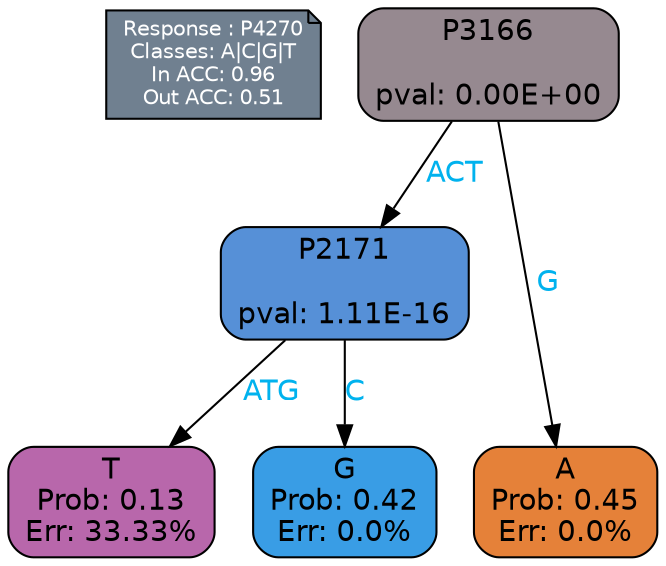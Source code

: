 digraph Tree {
node [shape=box, style="filled, rounded", color="black", fontname=helvetica] ;
graph [ranksep=equally, splines=polylines, bgcolor=transparent, dpi=600] ;
edge [fontname=helvetica] ;
LEGEND [label="Response : P4270
Classes: A|C|G|T
In ACC: 0.96
Out ACC: 0.51
",shape=note,align=left,style=filled,fillcolor="slategray",fontcolor="white",fontsize=10];1 [label="P3166

pval: 0.00E+00", fillcolor="#968990"] ;
2 [label="P2171

pval: 1.11E-16", fillcolor="#5690d7"] ;
3 [label="T
Prob: 0.13
Err: 33.33%", fillcolor="#b867ab"] ;
4 [label="G
Prob: 0.42
Err: 0.0%", fillcolor="#399de5"] ;
5 [label="A
Prob: 0.45
Err: 0.0%", fillcolor="#e58139"] ;
1 -> 2 [label="ACT",fontcolor=deepskyblue2] ;
1 -> 5 [label="G",fontcolor=deepskyblue2] ;
2 -> 3 [label="ATG",fontcolor=deepskyblue2] ;
2 -> 4 [label="C",fontcolor=deepskyblue2] ;
{rank = same; 3;4;5;}{rank = same; LEGEND;1;}}
